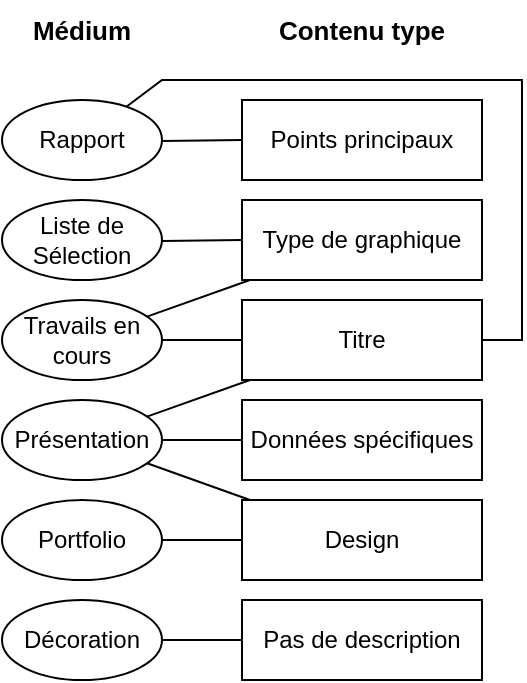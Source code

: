 <mxfile version="26.0.9">
  <diagram id="wIuLBTgzell4qDcYkJ7C" name="Page-1">
    <mxGraphModel dx="1434" dy="296" grid="1" gridSize="10" guides="1" tooltips="1" connect="1" arrows="1" fold="1" page="1" pageScale="1" pageWidth="413" pageHeight="583" math="0" shadow="0">
      <root>
        <mxCell id="0" />
        <mxCell id="1" parent="0" />
        <mxCell id="bRj4Hj0bhYHjiNpq5yqv-3" style="rounded=0;orthogonalLoop=1;jettySize=auto;html=1;endArrow=none;endFill=0;" parent="1" source="bRj4Hj0bhYHjiNpq5yqv-24" target="bRj4Hj0bhYHjiNpq5yqv-2" edge="1">
          <mxGeometry relative="1" as="geometry" />
        </mxCell>
        <mxCell id="bRj4Hj0bhYHjiNpq5yqv-2" value="Pas de description" style="rounded=0;whiteSpace=wrap;html=1;fillColor=none;strokeColor=default;" parent="1" vertex="1">
          <mxGeometry x="240" y="940" width="120" height="40" as="geometry" />
        </mxCell>
        <mxCell id="bRj4Hj0bhYHjiNpq5yqv-13" value="Points principaux" style="rounded=0;whiteSpace=wrap;html=1;fillColor=none;strokeColor=default;" parent="1" vertex="1">
          <mxGeometry x="240" y="690" width="120" height="40" as="geometry" />
        </mxCell>
        <mxCell id="bRj4Hj0bhYHjiNpq5yqv-24" value="Décoration" style="ellipse;whiteSpace=wrap;html=1;" parent="1" vertex="1">
          <mxGeometry x="120" y="940" width="80" height="40" as="geometry" />
        </mxCell>
        <mxCell id="bRj4Hj0bhYHjiNpq5yqv-31" style="rounded=0;orthogonalLoop=1;jettySize=auto;html=1;endArrow=none;endFill=0;" parent="1" source="bRj4Hj0bhYHjiNpq5yqv-27" target="bRj4Hj0bhYHjiNpq5yqv-28" edge="1">
          <mxGeometry relative="1" as="geometry" />
        </mxCell>
        <mxCell id="bRj4Hj0bhYHjiNpq5yqv-32" style="rounded=0;orthogonalLoop=1;jettySize=auto;html=1;endArrow=none;endFill=0;" parent="1" source="bRj4Hj0bhYHjiNpq5yqv-27" target="bRj4Hj0bhYHjiNpq5yqv-29" edge="1">
          <mxGeometry relative="1" as="geometry" />
        </mxCell>
        <mxCell id="bRj4Hj0bhYHjiNpq5yqv-27" value="Présentation" style="ellipse;whiteSpace=wrap;html=1;" parent="1" vertex="1">
          <mxGeometry x="120" y="840" width="80" height="40" as="geometry" />
        </mxCell>
        <mxCell id="bRj4Hj0bhYHjiNpq5yqv-28" value="Données spécifiques" style="rounded=0;whiteSpace=wrap;html=1;fillColor=none;strokeColor=default;" parent="1" vertex="1">
          <mxGeometry x="240" y="840" width="120" height="40" as="geometry" />
        </mxCell>
        <mxCell id="bRj4Hj0bhYHjiNpq5yqv-29" value="Design" style="rounded=0;whiteSpace=wrap;html=1;fillColor=none;strokeColor=default;" parent="1" vertex="1">
          <mxGeometry x="240" y="890" width="120" height="40" as="geometry" />
        </mxCell>
        <mxCell id="bRj4Hj0bhYHjiNpq5yqv-30" value="Titre" style="rounded=0;whiteSpace=wrap;html=1;fillColor=none;strokeColor=default;" parent="1" vertex="1">
          <mxGeometry x="240" y="790" width="120" height="40" as="geometry" />
        </mxCell>
        <mxCell id="bRj4Hj0bhYHjiNpq5yqv-35" style="rounded=0;orthogonalLoop=1;jettySize=auto;html=1;endArrow=none;endFill=0;" parent="1" source="bRj4Hj0bhYHjiNpq5yqv-34" target="bRj4Hj0bhYHjiNpq5yqv-29" edge="1">
          <mxGeometry relative="1" as="geometry" />
        </mxCell>
        <mxCell id="bRj4Hj0bhYHjiNpq5yqv-34" value="Portfolio" style="ellipse;whiteSpace=wrap;html=1;" parent="1" vertex="1">
          <mxGeometry x="120" y="890" width="80" height="40" as="geometry" />
        </mxCell>
        <mxCell id="bRj4Hj0bhYHjiNpq5yqv-37" style="rounded=0;orthogonalLoop=1;jettySize=auto;html=1;endArrow=none;endFill=0;" parent="1" source="bRj4Hj0bhYHjiNpq5yqv-36" target="bRj4Hj0bhYHjiNpq5yqv-30" edge="1">
          <mxGeometry relative="1" as="geometry">
            <Array as="points">
              <mxPoint x="200" y="680" />
              <mxPoint x="380" y="680" />
              <mxPoint x="380" y="810" />
            </Array>
          </mxGeometry>
        </mxCell>
        <mxCell id="bRj4Hj0bhYHjiNpq5yqv-38" style="rounded=0;orthogonalLoop=1;jettySize=auto;html=1;endArrow=none;endFill=0;" parent="1" source="bRj4Hj0bhYHjiNpq5yqv-36" target="bRj4Hj0bhYHjiNpq5yqv-13" edge="1">
          <mxGeometry relative="1" as="geometry" />
        </mxCell>
        <mxCell id="bRj4Hj0bhYHjiNpq5yqv-36" value="Rapport" style="ellipse;whiteSpace=wrap;html=1;" parent="1" vertex="1">
          <mxGeometry x="120" y="690" width="80" height="40" as="geometry" />
        </mxCell>
        <mxCell id="bRj4Hj0bhYHjiNpq5yqv-40" style="rounded=0;orthogonalLoop=1;jettySize=auto;html=1;endArrow=none;endFill=0;" parent="1" source="bRj4Hj0bhYHjiNpq5yqv-39" target="bRj4Hj0bhYHjiNpq5yqv-30" edge="1">
          <mxGeometry relative="1" as="geometry" />
        </mxCell>
        <mxCell id="bRj4Hj0bhYHjiNpq5yqv-42" style="rounded=0;orthogonalLoop=1;jettySize=auto;html=1;endArrow=none;endFill=0;" parent="1" source="bRj4Hj0bhYHjiNpq5yqv-39" target="bRj4Hj0bhYHjiNpq5yqv-41" edge="1">
          <mxGeometry relative="1" as="geometry" />
        </mxCell>
        <mxCell id="bRj4Hj0bhYHjiNpq5yqv-39" value="Travails en cours" style="ellipse;whiteSpace=wrap;html=1;" parent="1" vertex="1">
          <mxGeometry x="120" y="790" width="80" height="40" as="geometry" />
        </mxCell>
        <mxCell id="bRj4Hj0bhYHjiNpq5yqv-41" value="Type de graphique" style="rounded=0;whiteSpace=wrap;html=1;fillColor=none;strokeColor=default;" parent="1" vertex="1">
          <mxGeometry x="240" y="740" width="120" height="40" as="geometry" />
        </mxCell>
        <mxCell id="bRj4Hj0bhYHjiNpq5yqv-45" style="rounded=0;orthogonalLoop=1;jettySize=auto;html=1;endArrow=none;endFill=0;" parent="1" source="bRj4Hj0bhYHjiNpq5yqv-44" target="bRj4Hj0bhYHjiNpq5yqv-41" edge="1">
          <mxGeometry relative="1" as="geometry" />
        </mxCell>
        <mxCell id="bRj4Hj0bhYHjiNpq5yqv-44" value="Liste de Sélection" style="ellipse;whiteSpace=wrap;html=1;" parent="1" vertex="1">
          <mxGeometry x="120" y="740" width="80" height="40" as="geometry" />
        </mxCell>
        <mxCell id="bRj4Hj0bhYHjiNpq5yqv-33" style="rounded=0;orthogonalLoop=1;jettySize=auto;html=1;endArrow=none;endFill=0;jumpStyle=arc;" parent="1" source="bRj4Hj0bhYHjiNpq5yqv-27" target="bRj4Hj0bhYHjiNpq5yqv-30" edge="1">
          <mxGeometry relative="1" as="geometry" />
        </mxCell>
        <mxCell id="bRj4Hj0bhYHjiNpq5yqv-46" value="Médium" style="text;html=1;strokeColor=none;fillColor=none;align=center;verticalAlign=middle;whiteSpace=wrap;rounded=0;fontStyle=1;fontSize=13;" parent="1" vertex="1">
          <mxGeometry x="130" y="640" width="60" height="30" as="geometry" />
        </mxCell>
        <mxCell id="bRj4Hj0bhYHjiNpq5yqv-47" value="Contenu type" style="text;html=1;strokeColor=none;fillColor=none;align=center;verticalAlign=middle;whiteSpace=wrap;rounded=0;fontStyle=1;fontSize=13;" parent="1" vertex="1">
          <mxGeometry x="240" y="640" width="120" height="30" as="geometry" />
        </mxCell>
      </root>
    </mxGraphModel>
  </diagram>
</mxfile>
